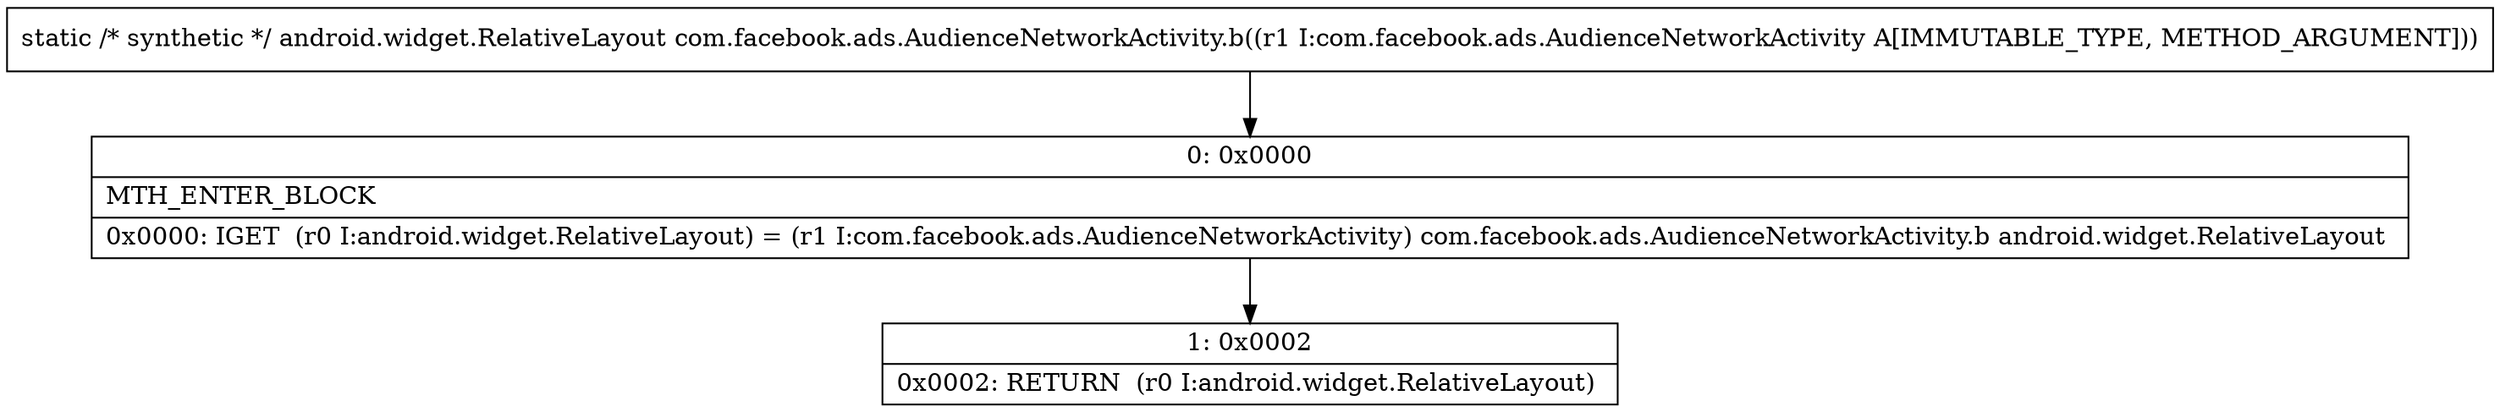 digraph "CFG forcom.facebook.ads.AudienceNetworkActivity.b(Lcom\/facebook\/ads\/AudienceNetworkActivity;)Landroid\/widget\/RelativeLayout;" {
Node_0 [shape=record,label="{0\:\ 0x0000|MTH_ENTER_BLOCK\l|0x0000: IGET  (r0 I:android.widget.RelativeLayout) = (r1 I:com.facebook.ads.AudienceNetworkActivity) com.facebook.ads.AudienceNetworkActivity.b android.widget.RelativeLayout \l}"];
Node_1 [shape=record,label="{1\:\ 0x0002|0x0002: RETURN  (r0 I:android.widget.RelativeLayout) \l}"];
MethodNode[shape=record,label="{static \/* synthetic *\/ android.widget.RelativeLayout com.facebook.ads.AudienceNetworkActivity.b((r1 I:com.facebook.ads.AudienceNetworkActivity A[IMMUTABLE_TYPE, METHOD_ARGUMENT])) }"];
MethodNode -> Node_0;
Node_0 -> Node_1;
}

